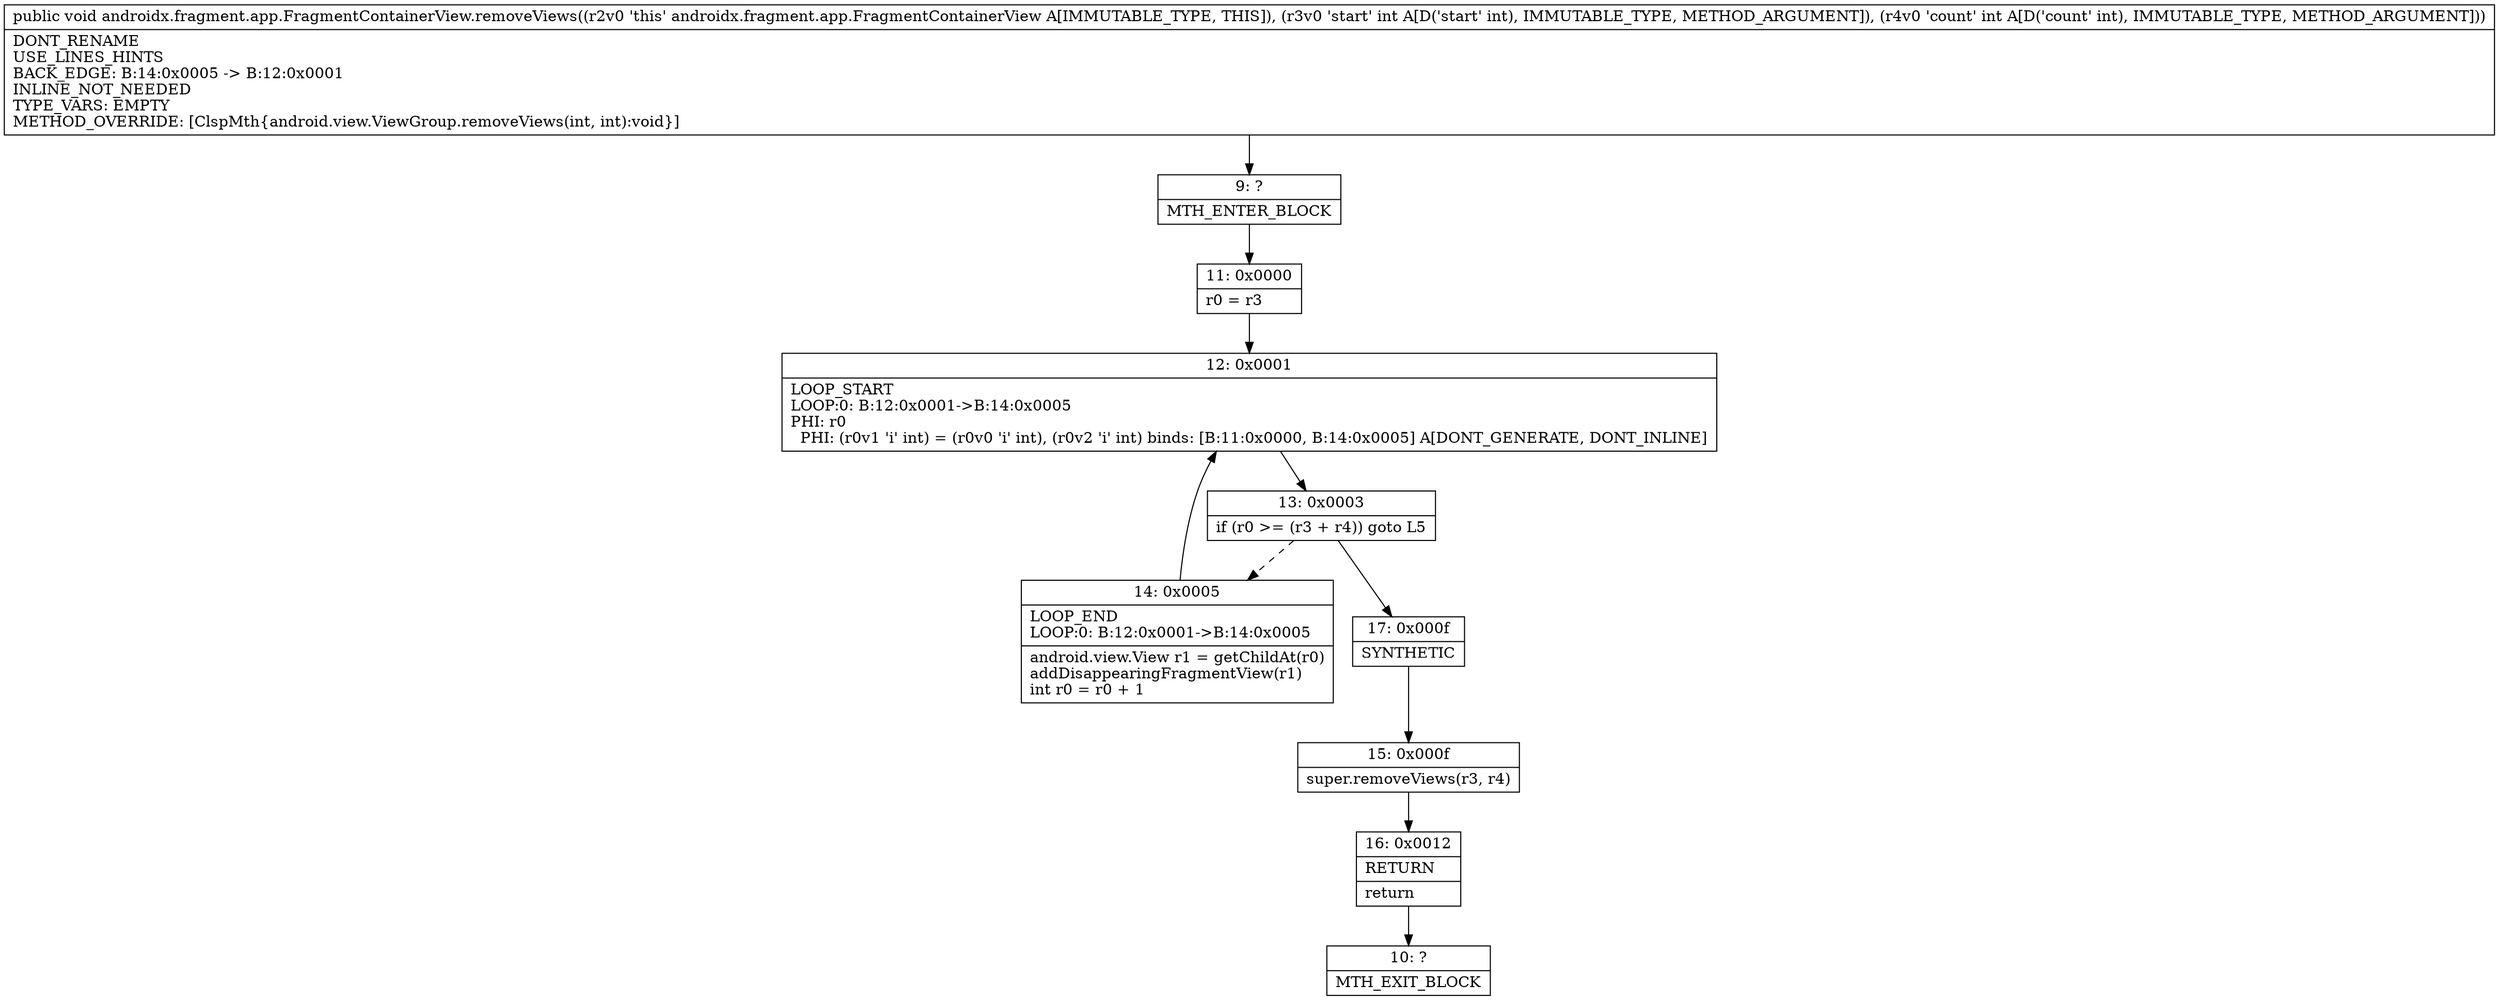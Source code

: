 digraph "CFG forandroidx.fragment.app.FragmentContainerView.removeViews(II)V" {
Node_9 [shape=record,label="{9\:\ ?|MTH_ENTER_BLOCK\l}"];
Node_11 [shape=record,label="{11\:\ 0x0000|r0 = r3\l}"];
Node_12 [shape=record,label="{12\:\ 0x0001|LOOP_START\lLOOP:0: B:12:0x0001\-\>B:14:0x0005\lPHI: r0 \l  PHI: (r0v1 'i' int) = (r0v0 'i' int), (r0v2 'i' int) binds: [B:11:0x0000, B:14:0x0005] A[DONT_GENERATE, DONT_INLINE]\l}"];
Node_13 [shape=record,label="{13\:\ 0x0003|if (r0 \>= (r3 + r4)) goto L5\l}"];
Node_14 [shape=record,label="{14\:\ 0x0005|LOOP_END\lLOOP:0: B:12:0x0001\-\>B:14:0x0005\l|android.view.View r1 = getChildAt(r0)\laddDisappearingFragmentView(r1)\lint r0 = r0 + 1\l}"];
Node_17 [shape=record,label="{17\:\ 0x000f|SYNTHETIC\l}"];
Node_15 [shape=record,label="{15\:\ 0x000f|super.removeViews(r3, r4)\l}"];
Node_16 [shape=record,label="{16\:\ 0x0012|RETURN\l|return\l}"];
Node_10 [shape=record,label="{10\:\ ?|MTH_EXIT_BLOCK\l}"];
MethodNode[shape=record,label="{public void androidx.fragment.app.FragmentContainerView.removeViews((r2v0 'this' androidx.fragment.app.FragmentContainerView A[IMMUTABLE_TYPE, THIS]), (r3v0 'start' int A[D('start' int), IMMUTABLE_TYPE, METHOD_ARGUMENT]), (r4v0 'count' int A[D('count' int), IMMUTABLE_TYPE, METHOD_ARGUMENT]))  | DONT_RENAME\lUSE_LINES_HINTS\lBACK_EDGE: B:14:0x0005 \-\> B:12:0x0001\lINLINE_NOT_NEEDED\lTYPE_VARS: EMPTY\lMETHOD_OVERRIDE: [ClspMth\{android.view.ViewGroup.removeViews(int, int):void\}]\l}"];
MethodNode -> Node_9;Node_9 -> Node_11;
Node_11 -> Node_12;
Node_12 -> Node_13;
Node_13 -> Node_14[style=dashed];
Node_13 -> Node_17;
Node_14 -> Node_12;
Node_17 -> Node_15;
Node_15 -> Node_16;
Node_16 -> Node_10;
}

